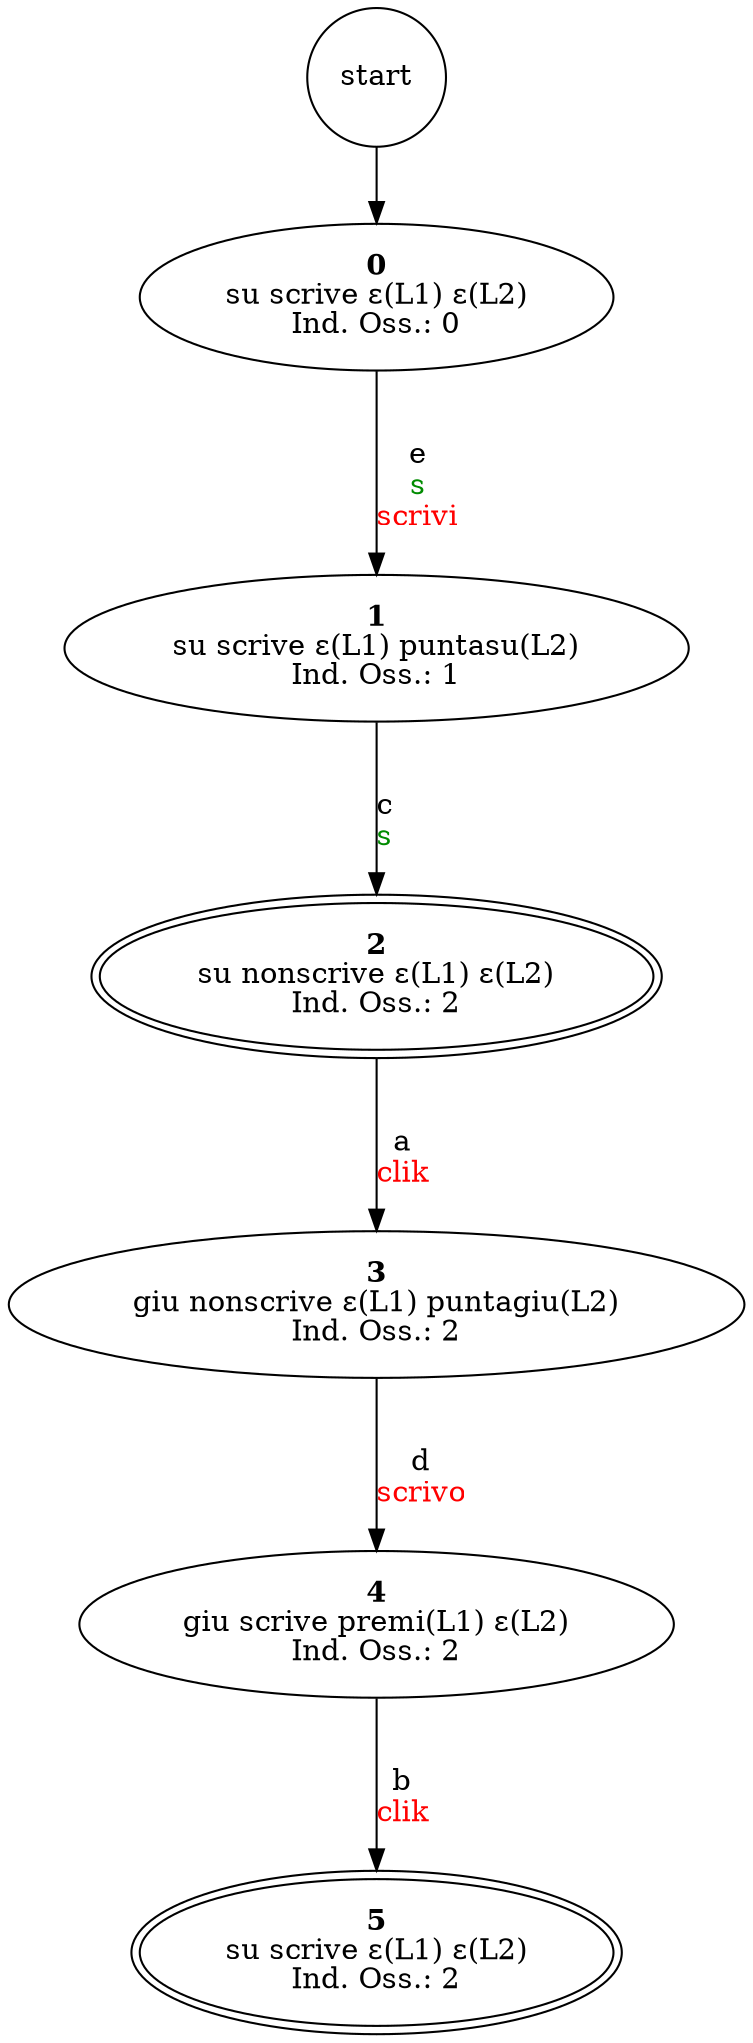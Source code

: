 digraph SpazioComportamentale {
    // ARCHI
    start	->	n0
	n0	->	n1 [label=<<br/>e<br/><font color="green4">s</font><br/><font color="red">scrivi</font>>]
	n1	->	n2 [label=<<br/>c<br/><font color="green4">s</font>>]
	n2	->	n3 [label=<<br/>a<br/><font color="red">clik</font>>]
	n3	->	n4 [label=<<br/>d<br/><font color="red">scrivo</font>>]
	n4	->	n5 [label=<<br/>b<br/><font color="red">clik</font>>]

    // NODI
    start[shape="circle"]
	n0 [label=<<b>0</b><br/>su scrive ε(L1) ε(L2)<br/>Ind. Oss.: 0>]
	n1 [label=<<b>1</b><br/>su scrive ε(L1) puntasu(L2)<br/>Ind. Oss.: 1>]
	n2 [label=<<b>2</b><br/>su nonscrive ε(L1) ε(L2)<br/>Ind. Oss.: 2> peripheries=2]
	n3 [label=<<b>3</b><br/>giu nonscrive ε(L1) puntagiu(L2)<br/>Ind. Oss.: 2>]
	n4 [label=<<b>4</b><br/>giu scrive premi(L1) ε(L2)<br/>Ind. Oss.: 2>]
	n5 [label=<<b>5</b><br/>su scrive ε(L1) ε(L2)<br/>Ind. Oss.: 2> peripheries=2]
}
